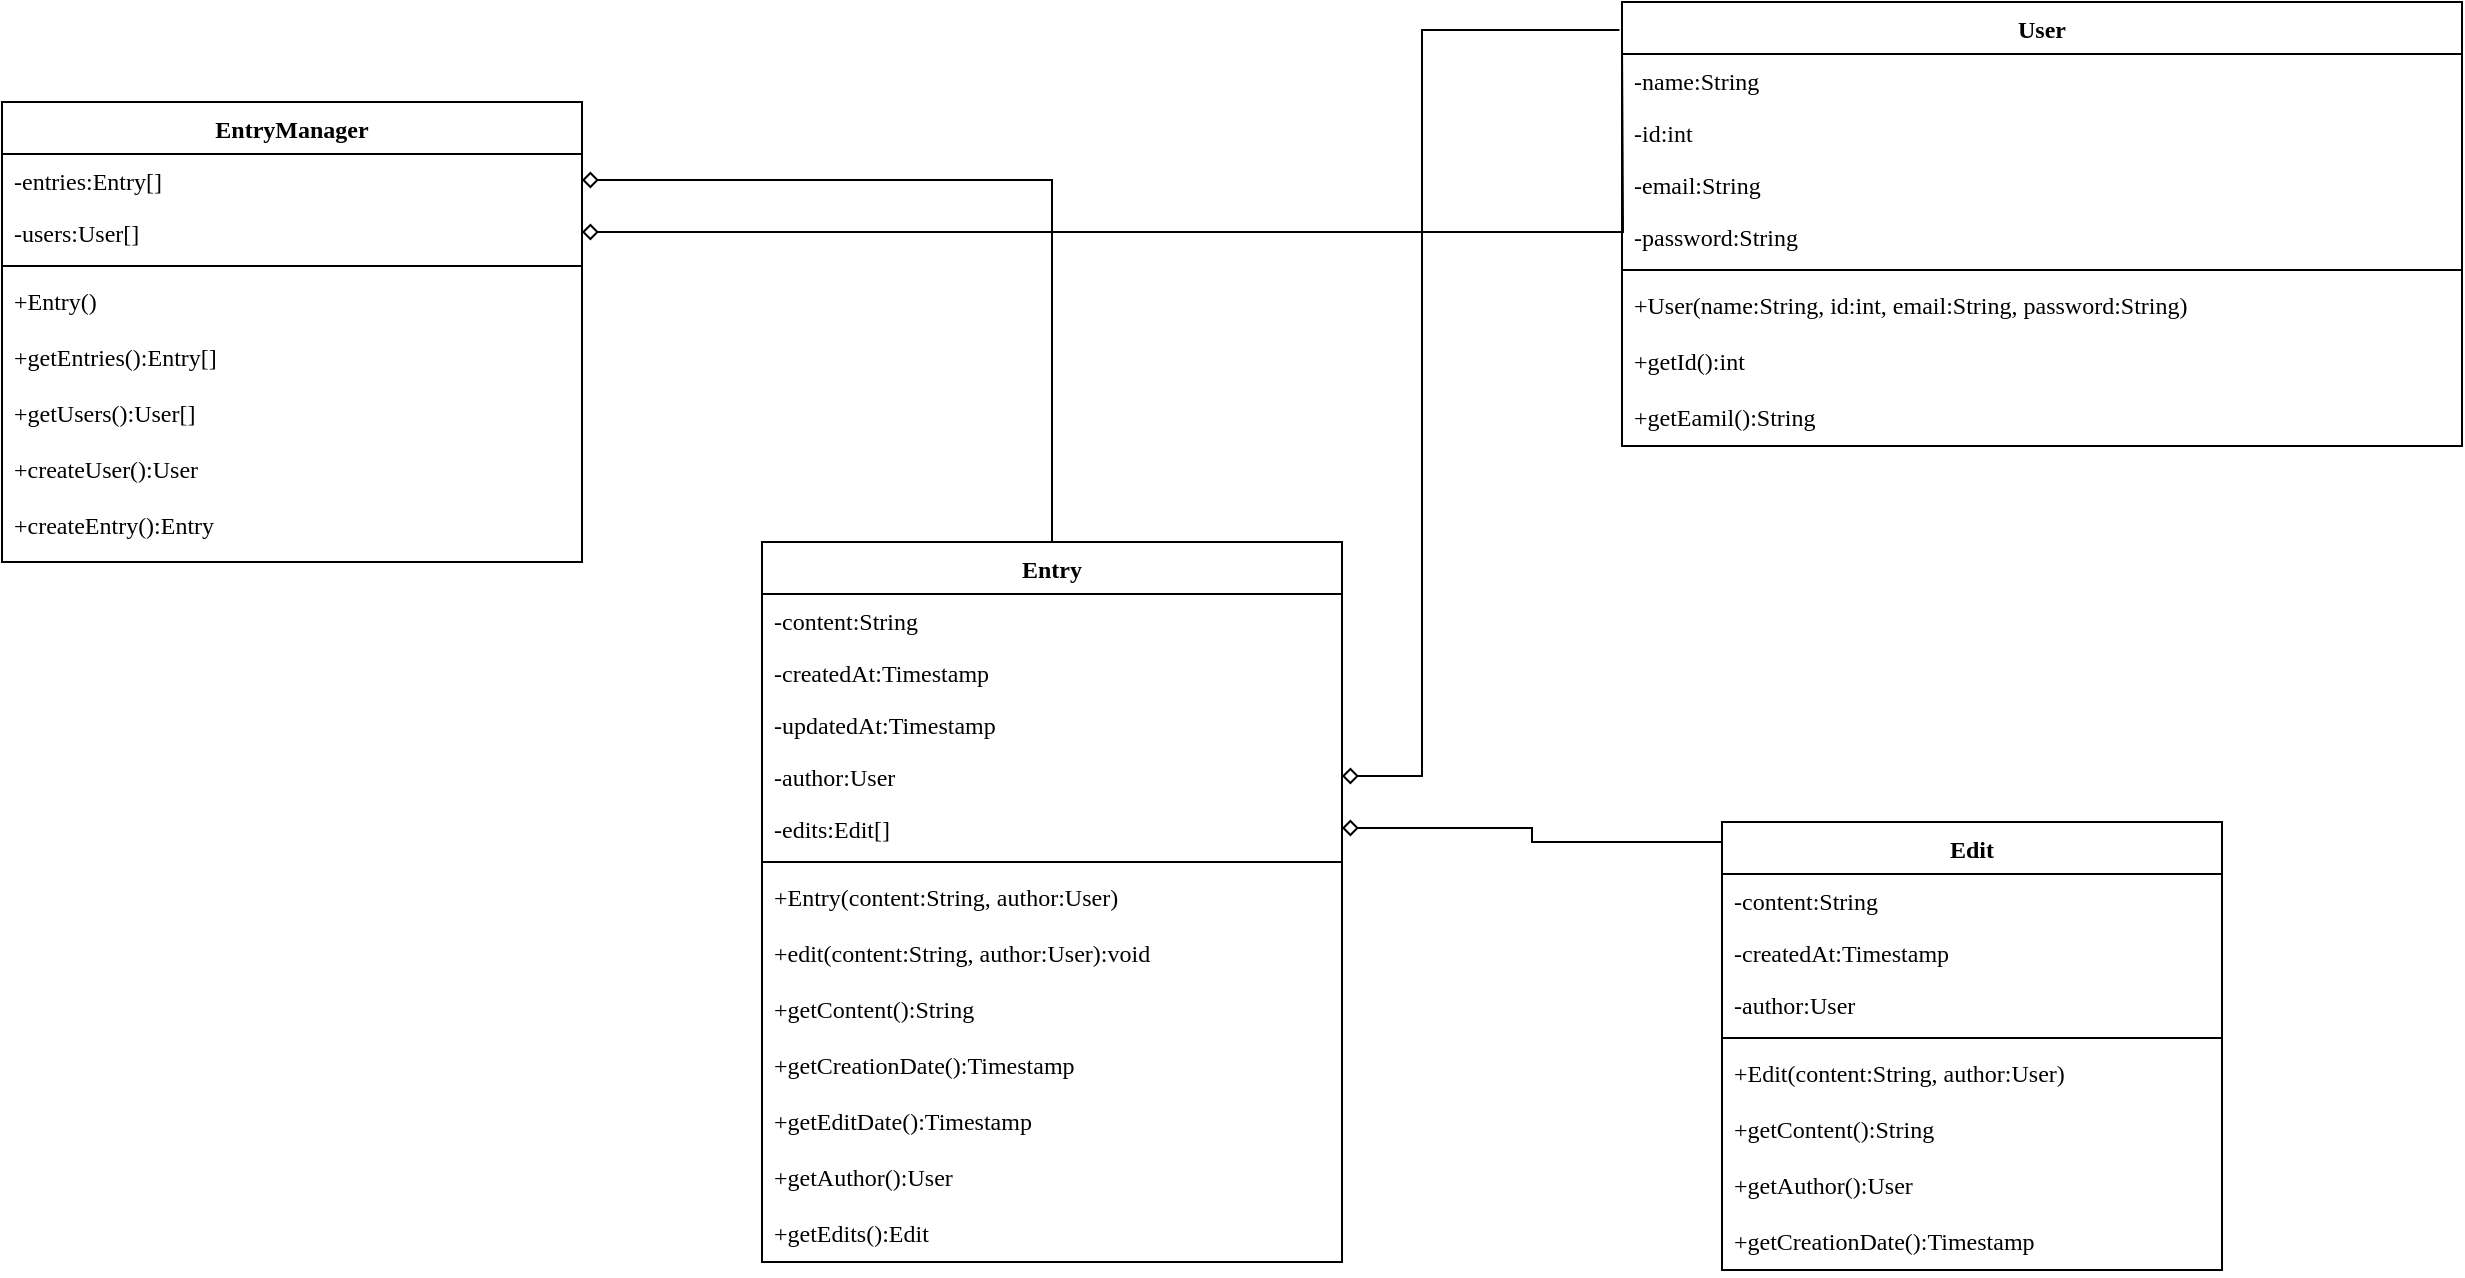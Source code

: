 <mxfile version="13.8.0" type="github">
  <diagram id="C5RBs43oDa-KdzZeNtuy" name="Page-1">
    <mxGraphModel dx="2310" dy="1952" grid="1" gridSize="10" guides="1" tooltips="1" connect="1" arrows="1" fold="1" page="1" pageScale="1" pageWidth="827" pageHeight="1169" math="0" shadow="0">
      <root>
        <mxCell id="WIyWlLk6GJQsqaUBKTNV-0" />
        <mxCell id="WIyWlLk6GJQsqaUBKTNV-1" parent="WIyWlLk6GJQsqaUBKTNV-0" />
        <mxCell id="DEtJelTTfhasqUvs7KJf-53" style="edgeStyle=orthogonalEdgeStyle;rounded=0;orthogonalLoop=1;jettySize=auto;html=1;entryX=1;entryY=0.5;entryDx=0;entryDy=0;endArrow=diamond;endFill=0;fontFamily=Lucida Console;" edge="1" parent="WIyWlLk6GJQsqaUBKTNV-1" source="zkfFHV4jXpPFQw0GAbJ--0" target="DEtJelTTfhasqUvs7KJf-34">
          <mxGeometry relative="1" as="geometry" />
        </mxCell>
        <mxCell id="zkfFHV4jXpPFQw0GAbJ--0" value="Entry" style="swimlane;fontStyle=1;align=center;verticalAlign=top;childLayout=stackLayout;horizontal=1;startSize=26;horizontalStack=0;resizeParent=1;resizeLast=0;collapsible=1;marginBottom=0;rounded=0;shadow=0;strokeWidth=1;fontFamily=Lucida Console;" parent="WIyWlLk6GJQsqaUBKTNV-1" vertex="1">
          <mxGeometry x="50" y="180" width="290" height="360" as="geometry">
            <mxRectangle x="230" y="140" width="160" height="26" as="alternateBounds" />
          </mxGeometry>
        </mxCell>
        <mxCell id="zkfFHV4jXpPFQw0GAbJ--1" value="-content:String" style="text;align=left;verticalAlign=top;spacingLeft=4;spacingRight=4;overflow=hidden;rotatable=0;points=[[0,0.5],[1,0.5]];portConstraint=eastwest;fontFamily=Lucida Console;" parent="zkfFHV4jXpPFQw0GAbJ--0" vertex="1">
          <mxGeometry y="26" width="290" height="26" as="geometry" />
        </mxCell>
        <mxCell id="zkfFHV4jXpPFQw0GAbJ--2" value="-createdAt:Timestamp" style="text;align=left;verticalAlign=top;spacingLeft=4;spacingRight=4;overflow=hidden;rotatable=0;points=[[0,0.5],[1,0.5]];portConstraint=eastwest;rounded=0;shadow=0;html=0;fontFamily=Lucida Console;" parent="zkfFHV4jXpPFQw0GAbJ--0" vertex="1">
          <mxGeometry y="52" width="290" height="26" as="geometry" />
        </mxCell>
        <mxCell id="zkfFHV4jXpPFQw0GAbJ--3" value="-updatedAt:Timestamp" style="text;align=left;verticalAlign=top;spacingLeft=4;spacingRight=4;overflow=hidden;rotatable=0;points=[[0,0.5],[1,0.5]];portConstraint=eastwest;rounded=0;shadow=0;html=0;fontFamily=Lucida Console;" parent="zkfFHV4jXpPFQw0GAbJ--0" vertex="1">
          <mxGeometry y="78" width="290" height="26" as="geometry" />
        </mxCell>
        <mxCell id="DEtJelTTfhasqUvs7KJf-13" value="-author:User" style="text;align=left;verticalAlign=top;spacingLeft=4;spacingRight=4;overflow=hidden;rotatable=0;points=[[0,0.5],[1,0.5]];portConstraint=eastwest;rounded=0;shadow=0;html=0;fontFamily=Lucida Console;" vertex="1" parent="zkfFHV4jXpPFQw0GAbJ--0">
          <mxGeometry y="104" width="290" height="26" as="geometry" />
        </mxCell>
        <mxCell id="DEtJelTTfhasqUvs7KJf-19" value="-edits:Edit[]" style="text;align=left;verticalAlign=top;spacingLeft=4;spacingRight=4;overflow=hidden;rotatable=0;points=[[0,0.5],[1,0.5]];portConstraint=eastwest;rounded=0;shadow=0;html=0;fontFamily=Lucida Console;" vertex="1" parent="zkfFHV4jXpPFQw0GAbJ--0">
          <mxGeometry y="130" width="290" height="26" as="geometry" />
        </mxCell>
        <mxCell id="zkfFHV4jXpPFQw0GAbJ--4" value="" style="line;html=1;strokeWidth=1;align=left;verticalAlign=middle;spacingTop=-1;spacingLeft=3;spacingRight=3;rotatable=0;labelPosition=right;points=[];portConstraint=eastwest;fontFamily=Lucida Console;" parent="zkfFHV4jXpPFQw0GAbJ--0" vertex="1">
          <mxGeometry y="156" width="290" height="8" as="geometry" />
        </mxCell>
        <mxCell id="zkfFHV4jXpPFQw0GAbJ--5" value="+Entry(content:String, author:User)" style="text;align=left;verticalAlign=top;spacingLeft=4;spacingRight=4;overflow=hidden;rotatable=0;points=[[0,0.5],[1,0.5]];portConstraint=eastwest;fontFamily=Lucida Console;" parent="zkfFHV4jXpPFQw0GAbJ--0" vertex="1">
          <mxGeometry y="164" width="290" height="28" as="geometry" />
        </mxCell>
        <mxCell id="DEtJelTTfhasqUvs7KJf-18" value="+edit(content:String, author:User):void" style="text;align=left;verticalAlign=top;spacingLeft=4;spacingRight=4;overflow=hidden;rotatable=0;points=[[0,0.5],[1,0.5]];portConstraint=eastwest;fontFamily=Lucida Console;" vertex="1" parent="zkfFHV4jXpPFQw0GAbJ--0">
          <mxGeometry y="192" width="290" height="28" as="geometry" />
        </mxCell>
        <mxCell id="DEtJelTTfhasqUvs7KJf-21" value="+getContent():String" style="text;align=left;verticalAlign=top;spacingLeft=4;spacingRight=4;overflow=hidden;rotatable=0;points=[[0,0.5],[1,0.5]];portConstraint=eastwest;fontFamily=Lucida Console;" vertex="1" parent="zkfFHV4jXpPFQw0GAbJ--0">
          <mxGeometry y="220" width="290" height="28" as="geometry" />
        </mxCell>
        <mxCell id="DEtJelTTfhasqUvs7KJf-22" value="+getCreationDate():Timestamp" style="text;align=left;verticalAlign=top;spacingLeft=4;spacingRight=4;overflow=hidden;rotatable=0;points=[[0,0.5],[1,0.5]];portConstraint=eastwest;fontFamily=Lucida Console;" vertex="1" parent="zkfFHV4jXpPFQw0GAbJ--0">
          <mxGeometry y="248" width="290" height="28" as="geometry" />
        </mxCell>
        <mxCell id="DEtJelTTfhasqUvs7KJf-23" value="+getEditDate():Timestamp" style="text;align=left;verticalAlign=top;spacingLeft=4;spacingRight=4;overflow=hidden;rotatable=0;points=[[0,0.5],[1,0.5]];portConstraint=eastwest;fontFamily=Lucida Console;" vertex="1" parent="zkfFHV4jXpPFQw0GAbJ--0">
          <mxGeometry y="276" width="290" height="28" as="geometry" />
        </mxCell>
        <mxCell id="DEtJelTTfhasqUvs7KJf-24" value="+getAuthor():User" style="text;align=left;verticalAlign=top;spacingLeft=4;spacingRight=4;overflow=hidden;rotatable=0;points=[[0,0.5],[1,0.5]];portConstraint=eastwest;fontFamily=Lucida Console;" vertex="1" parent="zkfFHV4jXpPFQw0GAbJ--0">
          <mxGeometry y="304" width="290" height="28" as="geometry" />
        </mxCell>
        <mxCell id="DEtJelTTfhasqUvs7KJf-25" value="+getEdits():Edit" style="text;align=left;verticalAlign=top;spacingLeft=4;spacingRight=4;overflow=hidden;rotatable=0;points=[[0,0.5],[1,0.5]];portConstraint=eastwest;fontFamily=Lucida Console;" vertex="1" parent="zkfFHV4jXpPFQw0GAbJ--0">
          <mxGeometry y="332" width="290" height="28" as="geometry" />
        </mxCell>
        <mxCell id="DEtJelTTfhasqUvs7KJf-17" style="edgeStyle=orthogonalEdgeStyle;rounded=0;orthogonalLoop=1;jettySize=auto;html=1;fontFamily=Lucida Console;endArrow=diamond;endFill=0;exitX=-0.003;exitY=0.063;exitDx=0;exitDy=0;exitPerimeter=0;entryX=1;entryY=0.5;entryDx=0;entryDy=0;" edge="1" parent="WIyWlLk6GJQsqaUBKTNV-1" source="DEtJelTTfhasqUvs7KJf-6" target="DEtJelTTfhasqUvs7KJf-13">
          <mxGeometry relative="1" as="geometry">
            <mxPoint x="420" y="230" as="targetPoint" />
            <Array as="points">
              <mxPoint x="380" y="-76" />
              <mxPoint x="380" y="297" />
            </Array>
          </mxGeometry>
        </mxCell>
        <mxCell id="DEtJelTTfhasqUvs7KJf-20" style="edgeStyle=orthogonalEdgeStyle;rounded=0;orthogonalLoop=1;jettySize=auto;html=1;fontFamily=Lucida Console;endArrow=diamond;endFill=0;entryX=1;entryY=0.5;entryDx=0;entryDy=0;exitX=0;exitY=0.052;exitDx=0;exitDy=0;exitPerimeter=0;" edge="1" parent="WIyWlLk6GJQsqaUBKTNV-1" source="DEtJelTTfhasqUvs7KJf-0" target="DEtJelTTfhasqUvs7KJf-19">
          <mxGeometry relative="1" as="geometry">
            <mxPoint x="500" y="90" as="sourcePoint" />
            <mxPoint x="350" y="307" as="targetPoint" />
            <Array as="points">
              <mxPoint x="435" y="330" />
              <mxPoint x="435" y="323" />
            </Array>
          </mxGeometry>
        </mxCell>
        <mxCell id="DEtJelTTfhasqUvs7KJf-0" value="Edit" style="swimlane;fontStyle=1;align=center;verticalAlign=top;childLayout=stackLayout;horizontal=1;startSize=26;horizontalStack=0;resizeParent=1;resizeLast=0;collapsible=1;marginBottom=0;rounded=0;shadow=0;strokeWidth=1;fontFamily=Lucida Console;" vertex="1" parent="WIyWlLk6GJQsqaUBKTNV-1">
          <mxGeometry x="530" y="320" width="250" height="224" as="geometry">
            <mxRectangle x="230" y="140" width="160" height="26" as="alternateBounds" />
          </mxGeometry>
        </mxCell>
        <mxCell id="DEtJelTTfhasqUvs7KJf-1" value="-content:String" style="text;align=left;verticalAlign=top;spacingLeft=4;spacingRight=4;overflow=hidden;rotatable=0;points=[[0,0.5],[1,0.5]];portConstraint=eastwest;fontFamily=Lucida Console;" vertex="1" parent="DEtJelTTfhasqUvs7KJf-0">
          <mxGeometry y="26" width="250" height="26" as="geometry" />
        </mxCell>
        <mxCell id="DEtJelTTfhasqUvs7KJf-2" value="-createdAt:Timestamp" style="text;align=left;verticalAlign=top;spacingLeft=4;spacingRight=4;overflow=hidden;rotatable=0;points=[[0,0.5],[1,0.5]];portConstraint=eastwest;rounded=0;shadow=0;html=0;fontFamily=Lucida Console;" vertex="1" parent="DEtJelTTfhasqUvs7KJf-0">
          <mxGeometry y="52" width="250" height="26" as="geometry" />
        </mxCell>
        <mxCell id="DEtJelTTfhasqUvs7KJf-3" value="-author:User" style="text;align=left;verticalAlign=top;spacingLeft=4;spacingRight=4;overflow=hidden;rotatable=0;points=[[0,0.5],[1,0.5]];portConstraint=eastwest;rounded=0;shadow=0;html=0;fontFamily=Lucida Console;" vertex="1" parent="DEtJelTTfhasqUvs7KJf-0">
          <mxGeometry y="78" width="250" height="26" as="geometry" />
        </mxCell>
        <mxCell id="DEtJelTTfhasqUvs7KJf-4" value="" style="line;html=1;strokeWidth=1;align=left;verticalAlign=middle;spacingTop=-1;spacingLeft=3;spacingRight=3;rotatable=0;labelPosition=right;points=[];portConstraint=eastwest;fontFamily=Lucida Console;" vertex="1" parent="DEtJelTTfhasqUvs7KJf-0">
          <mxGeometry y="104" width="250" height="8" as="geometry" />
        </mxCell>
        <mxCell id="DEtJelTTfhasqUvs7KJf-5" value="+Edit(content:String, author:User)" style="text;align=left;verticalAlign=top;spacingLeft=4;spacingRight=4;overflow=hidden;rotatable=0;points=[[0,0.5],[1,0.5]];portConstraint=eastwest;fontFamily=Lucida Console;" vertex="1" parent="DEtJelTTfhasqUvs7KJf-0">
          <mxGeometry y="112" width="250" height="28" as="geometry" />
        </mxCell>
        <mxCell id="DEtJelTTfhasqUvs7KJf-26" value="+getContent():String" style="text;align=left;verticalAlign=top;spacingLeft=4;spacingRight=4;overflow=hidden;rotatable=0;points=[[0,0.5],[1,0.5]];portConstraint=eastwest;fontFamily=Lucida Console;" vertex="1" parent="DEtJelTTfhasqUvs7KJf-0">
          <mxGeometry y="140" width="250" height="28" as="geometry" />
        </mxCell>
        <mxCell id="DEtJelTTfhasqUvs7KJf-27" value="+getAuthor():User" style="text;align=left;verticalAlign=top;spacingLeft=4;spacingRight=4;overflow=hidden;rotatable=0;points=[[0,0.5],[1,0.5]];portConstraint=eastwest;fontFamily=Lucida Console;" vertex="1" parent="DEtJelTTfhasqUvs7KJf-0">
          <mxGeometry y="168" width="250" height="28" as="geometry" />
        </mxCell>
        <mxCell id="DEtJelTTfhasqUvs7KJf-28" value="+getCreationDate():Timestamp" style="text;align=left;verticalAlign=top;spacingLeft=4;spacingRight=4;overflow=hidden;rotatable=0;points=[[0,0.5],[1,0.5]];portConstraint=eastwest;fontFamily=Lucida Console;" vertex="1" parent="DEtJelTTfhasqUvs7KJf-0">
          <mxGeometry y="196" width="250" height="28" as="geometry" />
        </mxCell>
        <mxCell id="DEtJelTTfhasqUvs7KJf-6" value="User" style="swimlane;fontStyle=1;align=center;verticalAlign=top;childLayout=stackLayout;horizontal=1;startSize=26;horizontalStack=0;resizeParent=1;resizeLast=0;collapsible=1;marginBottom=0;rounded=0;shadow=0;strokeWidth=1;fontFamily=Lucida Console;" vertex="1" parent="WIyWlLk6GJQsqaUBKTNV-1">
          <mxGeometry x="480" y="-90" width="420" height="222" as="geometry">
            <mxRectangle x="230" y="140" width="160" height="26" as="alternateBounds" />
          </mxGeometry>
        </mxCell>
        <mxCell id="DEtJelTTfhasqUvs7KJf-7" value="-name:String" style="text;align=left;verticalAlign=top;spacingLeft=4;spacingRight=4;overflow=hidden;rotatable=0;points=[[0,0.5],[1,0.5]];portConstraint=eastwest;fontFamily=Lucida Console;" vertex="1" parent="DEtJelTTfhasqUvs7KJf-6">
          <mxGeometry y="26" width="420" height="26" as="geometry" />
        </mxCell>
        <mxCell id="DEtJelTTfhasqUvs7KJf-8" value="-id:int" style="text;align=left;verticalAlign=top;spacingLeft=4;spacingRight=4;overflow=hidden;rotatable=0;points=[[0,0.5],[1,0.5]];portConstraint=eastwest;rounded=0;shadow=0;html=0;fontFamily=Lucida Console;" vertex="1" parent="DEtJelTTfhasqUvs7KJf-6">
          <mxGeometry y="52" width="420" height="26" as="geometry" />
        </mxCell>
        <mxCell id="DEtJelTTfhasqUvs7KJf-9" value="-email:String" style="text;align=left;verticalAlign=top;spacingLeft=4;spacingRight=4;overflow=hidden;rotatable=0;points=[[0,0.5],[1,0.5]];portConstraint=eastwest;rounded=0;shadow=0;html=0;fontFamily=Lucida Console;" vertex="1" parent="DEtJelTTfhasqUvs7KJf-6">
          <mxGeometry y="78" width="420" height="26" as="geometry" />
        </mxCell>
        <mxCell id="DEtJelTTfhasqUvs7KJf-12" value="-password:String" style="text;align=left;verticalAlign=top;spacingLeft=4;spacingRight=4;overflow=hidden;rotatable=0;points=[[0,0.5],[1,0.5]];portConstraint=eastwest;rounded=0;shadow=0;html=0;fontFamily=Lucida Console;" vertex="1" parent="DEtJelTTfhasqUvs7KJf-6">
          <mxGeometry y="104" width="420" height="26" as="geometry" />
        </mxCell>
        <mxCell id="DEtJelTTfhasqUvs7KJf-10" value="" style="line;html=1;strokeWidth=1;align=left;verticalAlign=middle;spacingTop=-1;spacingLeft=3;spacingRight=3;rotatable=0;labelPosition=right;points=[];portConstraint=eastwest;fontFamily=Lucida Console;" vertex="1" parent="DEtJelTTfhasqUvs7KJf-6">
          <mxGeometry y="130" width="420" height="8" as="geometry" />
        </mxCell>
        <mxCell id="DEtJelTTfhasqUvs7KJf-11" value="+User(name:String, id:int, email:String, password:String)" style="text;align=left;verticalAlign=top;spacingLeft=4;spacingRight=4;overflow=hidden;rotatable=0;points=[[0,0.5],[1,0.5]];portConstraint=eastwest;fontFamily=Lucida Console;" vertex="1" parent="DEtJelTTfhasqUvs7KJf-6">
          <mxGeometry y="138" width="420" height="28" as="geometry" />
        </mxCell>
        <mxCell id="DEtJelTTfhasqUvs7KJf-29" value="+getId():int" style="text;align=left;verticalAlign=top;spacingLeft=4;spacingRight=4;overflow=hidden;rotatable=0;points=[[0,0.5],[1,0.5]];portConstraint=eastwest;fontFamily=Lucida Console;" vertex="1" parent="DEtJelTTfhasqUvs7KJf-6">
          <mxGeometry y="166" width="420" height="28" as="geometry" />
        </mxCell>
        <mxCell id="DEtJelTTfhasqUvs7KJf-30" value="+getEamil():String" style="text;align=left;verticalAlign=top;spacingLeft=4;spacingRight=4;overflow=hidden;rotatable=0;points=[[0,0.5],[1,0.5]];portConstraint=eastwest;fontFamily=Lucida Console;" vertex="1" parent="DEtJelTTfhasqUvs7KJf-6">
          <mxGeometry y="194" width="420" height="28" as="geometry" />
        </mxCell>
        <mxCell id="DEtJelTTfhasqUvs7KJf-32" value="EntryManager" style="swimlane;fontStyle=1;align=center;verticalAlign=top;childLayout=stackLayout;horizontal=1;startSize=26;horizontalStack=0;resizeParent=1;resizeLast=0;collapsible=1;marginBottom=0;rounded=0;shadow=0;strokeWidth=1;fontFamily=Lucida Console;" vertex="1" parent="WIyWlLk6GJQsqaUBKTNV-1">
          <mxGeometry x="-330" y="-40" width="290" height="230" as="geometry">
            <mxRectangle x="230" y="140" width="160" height="26" as="alternateBounds" />
          </mxGeometry>
        </mxCell>
        <mxCell id="DEtJelTTfhasqUvs7KJf-34" value="-entries:Entry[]" style="text;align=left;verticalAlign=top;spacingLeft=4;spacingRight=4;overflow=hidden;rotatable=0;points=[[0,0.5],[1,0.5]];portConstraint=eastwest;rounded=0;shadow=0;html=0;fontFamily=Lucida Console;" vertex="1" parent="DEtJelTTfhasqUvs7KJf-32">
          <mxGeometry y="26" width="290" height="26" as="geometry" />
        </mxCell>
        <mxCell id="DEtJelTTfhasqUvs7KJf-46" value="-users:User[]" style="text;align=left;verticalAlign=top;spacingLeft=4;spacingRight=4;overflow=hidden;rotatable=0;points=[[0,0.5],[1,0.5]];portConstraint=eastwest;rounded=0;shadow=0;html=0;fontFamily=Lucida Console;" vertex="1" parent="DEtJelTTfhasqUvs7KJf-32">
          <mxGeometry y="52" width="290" height="26" as="geometry" />
        </mxCell>
        <mxCell id="DEtJelTTfhasqUvs7KJf-38" value="" style="line;html=1;strokeWidth=1;align=left;verticalAlign=middle;spacingTop=-1;spacingLeft=3;spacingRight=3;rotatable=0;labelPosition=right;points=[];portConstraint=eastwest;fontFamily=Lucida Console;" vertex="1" parent="DEtJelTTfhasqUvs7KJf-32">
          <mxGeometry y="78" width="290" height="8" as="geometry" />
        </mxCell>
        <mxCell id="DEtJelTTfhasqUvs7KJf-39" value="+Entry()" style="text;align=left;verticalAlign=top;spacingLeft=4;spacingRight=4;overflow=hidden;rotatable=0;points=[[0,0.5],[1,0.5]];portConstraint=eastwest;fontFamily=Lucida Console;" vertex="1" parent="DEtJelTTfhasqUvs7KJf-32">
          <mxGeometry y="86" width="290" height="28" as="geometry" />
        </mxCell>
        <mxCell id="DEtJelTTfhasqUvs7KJf-47" value="+getEntries():Entry[]" style="text;align=left;verticalAlign=top;spacingLeft=4;spacingRight=4;overflow=hidden;rotatable=0;points=[[0,0.5],[1,0.5]];portConstraint=eastwest;fontFamily=Lucida Console;" vertex="1" parent="DEtJelTTfhasqUvs7KJf-32">
          <mxGeometry y="114" width="290" height="28" as="geometry" />
        </mxCell>
        <mxCell id="DEtJelTTfhasqUvs7KJf-48" value="+getUsers():User[]" style="text;align=left;verticalAlign=top;spacingLeft=4;spacingRight=4;overflow=hidden;rotatable=0;points=[[0,0.5],[1,0.5]];portConstraint=eastwest;fontFamily=Lucida Console;" vertex="1" parent="DEtJelTTfhasqUvs7KJf-32">
          <mxGeometry y="142" width="290" height="28" as="geometry" />
        </mxCell>
        <mxCell id="DEtJelTTfhasqUvs7KJf-49" value="+createUser():User" style="text;align=left;verticalAlign=top;spacingLeft=4;spacingRight=4;overflow=hidden;rotatable=0;points=[[0,0.5],[1,0.5]];portConstraint=eastwest;fontFamily=Lucida Console;" vertex="1" parent="DEtJelTTfhasqUvs7KJf-32">
          <mxGeometry y="170" width="290" height="28" as="geometry" />
        </mxCell>
        <mxCell id="DEtJelTTfhasqUvs7KJf-50" value="+createEntry():Entry" style="text;align=left;verticalAlign=top;spacingLeft=4;spacingRight=4;overflow=hidden;rotatable=0;points=[[0,0.5],[1,0.5]];portConstraint=eastwest;fontFamily=Lucida Console;" vertex="1" parent="DEtJelTTfhasqUvs7KJf-32">
          <mxGeometry y="198" width="290" height="28" as="geometry" />
        </mxCell>
        <mxCell id="DEtJelTTfhasqUvs7KJf-52" style="edgeStyle=orthogonalEdgeStyle;rounded=0;orthogonalLoop=1;jettySize=auto;html=1;endArrow=diamond;endFill=0;fontFamily=Lucida Console;entryX=1;entryY=0.5;entryDx=0;entryDy=0;" edge="1" parent="WIyWlLk6GJQsqaUBKTNV-1" target="DEtJelTTfhasqUvs7KJf-46">
          <mxGeometry relative="1" as="geometry">
            <mxPoint x="120" y="-160" as="targetPoint" />
            <mxPoint x="480" y="-70" as="sourcePoint" />
          </mxGeometry>
        </mxCell>
      </root>
    </mxGraphModel>
  </diagram>
</mxfile>
